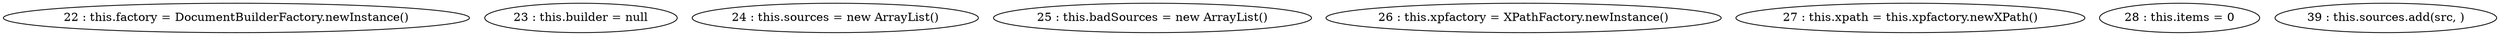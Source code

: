 digraph G {
"22 : this.factory = DocumentBuilderFactory.newInstance()"
"23 : this.builder = null"
"24 : this.sources = new ArrayList()"
"25 : this.badSources = new ArrayList()"
"26 : this.xpfactory = XPathFactory.newInstance()"
"27 : this.xpath = this.xpfactory.newXPath()"
"28 : this.items = 0"
"39 : this.sources.add(src, )"
}